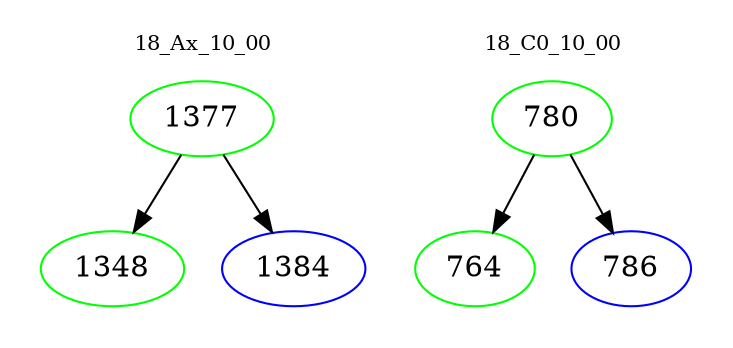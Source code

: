 digraph{
subgraph cluster_0 {
color = white
label = "18_Ax_10_00";
fontsize=10;
T0_1377 [label="1377", color="green"]
T0_1377 -> T0_1348 [color="black"]
T0_1348 [label="1348", color="green"]
T0_1377 -> T0_1384 [color="black"]
T0_1384 [label="1384", color="blue"]
}
subgraph cluster_1 {
color = white
label = "18_C0_10_00";
fontsize=10;
T1_780 [label="780", color="green"]
T1_780 -> T1_764 [color="black"]
T1_764 [label="764", color="green"]
T1_780 -> T1_786 [color="black"]
T1_786 [label="786", color="blue"]
}
}
